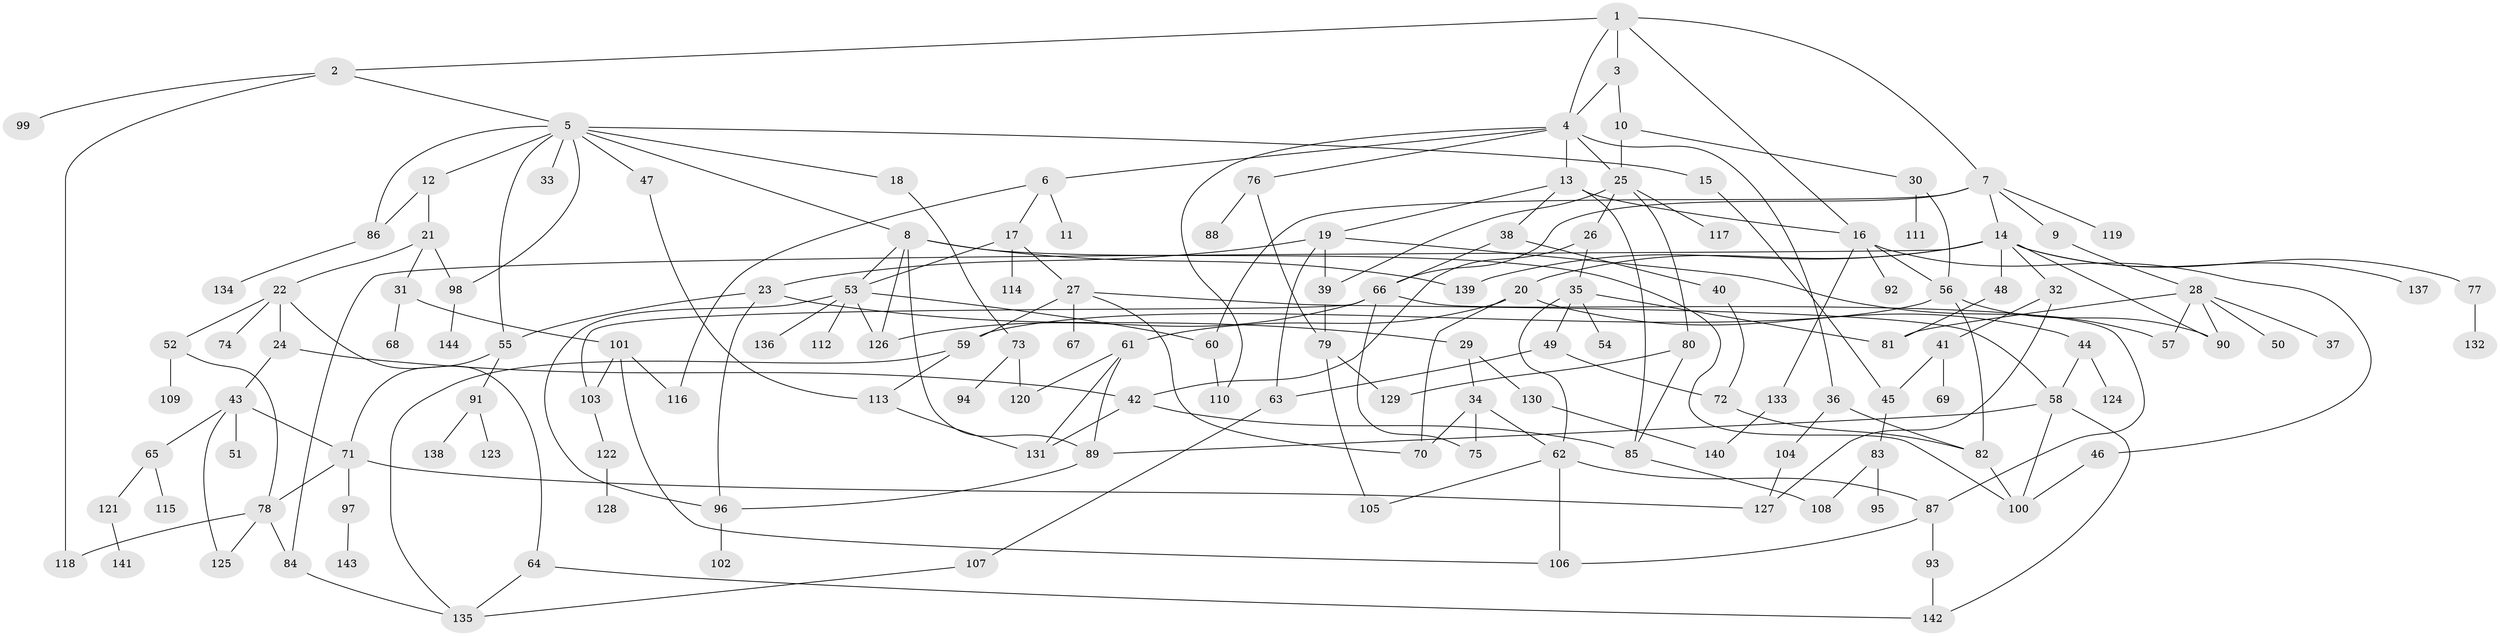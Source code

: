 // Generated by graph-tools (version 1.1) at 2025/42/03/09/25 04:42:03]
// undirected, 144 vertices, 210 edges
graph export_dot {
graph [start="1"]
  node [color=gray90,style=filled];
  1;
  2;
  3;
  4;
  5;
  6;
  7;
  8;
  9;
  10;
  11;
  12;
  13;
  14;
  15;
  16;
  17;
  18;
  19;
  20;
  21;
  22;
  23;
  24;
  25;
  26;
  27;
  28;
  29;
  30;
  31;
  32;
  33;
  34;
  35;
  36;
  37;
  38;
  39;
  40;
  41;
  42;
  43;
  44;
  45;
  46;
  47;
  48;
  49;
  50;
  51;
  52;
  53;
  54;
  55;
  56;
  57;
  58;
  59;
  60;
  61;
  62;
  63;
  64;
  65;
  66;
  67;
  68;
  69;
  70;
  71;
  72;
  73;
  74;
  75;
  76;
  77;
  78;
  79;
  80;
  81;
  82;
  83;
  84;
  85;
  86;
  87;
  88;
  89;
  90;
  91;
  92;
  93;
  94;
  95;
  96;
  97;
  98;
  99;
  100;
  101;
  102;
  103;
  104;
  105;
  106;
  107;
  108;
  109;
  110;
  111;
  112;
  113;
  114;
  115;
  116;
  117;
  118;
  119;
  120;
  121;
  122;
  123;
  124;
  125;
  126;
  127;
  128;
  129;
  130;
  131;
  132;
  133;
  134;
  135;
  136;
  137;
  138;
  139;
  140;
  141;
  142;
  143;
  144;
  1 -- 2;
  1 -- 3;
  1 -- 4;
  1 -- 7;
  1 -- 16;
  2 -- 5;
  2 -- 99;
  2 -- 118;
  3 -- 10;
  3 -- 4;
  4 -- 6;
  4 -- 13;
  4 -- 25;
  4 -- 36;
  4 -- 76;
  4 -- 110;
  5 -- 8;
  5 -- 12;
  5 -- 15;
  5 -- 18;
  5 -- 33;
  5 -- 47;
  5 -- 55;
  5 -- 86;
  5 -- 98;
  6 -- 11;
  6 -- 17;
  6 -- 116;
  7 -- 9;
  7 -- 14;
  7 -- 60;
  7 -- 119;
  7 -- 66;
  8 -- 53;
  8 -- 89;
  8 -- 139;
  8 -- 126;
  8 -- 100;
  9 -- 28;
  10 -- 30;
  10 -- 25;
  12 -- 21;
  12 -- 86;
  13 -- 16;
  13 -- 19;
  13 -- 38;
  13 -- 85;
  14 -- 20;
  14 -- 32;
  14 -- 48;
  14 -- 77;
  14 -- 84;
  14 -- 137;
  14 -- 139;
  14 -- 90;
  15 -- 45;
  16 -- 46;
  16 -- 56;
  16 -- 92;
  16 -- 133;
  17 -- 27;
  17 -- 114;
  17 -- 53;
  18 -- 73;
  19 -- 23;
  19 -- 39;
  19 -- 57;
  19 -- 63;
  20 -- 44;
  20 -- 61;
  20 -- 70;
  21 -- 22;
  21 -- 31;
  21 -- 98;
  22 -- 24;
  22 -- 52;
  22 -- 64;
  22 -- 74;
  23 -- 29;
  23 -- 96;
  23 -- 55;
  24 -- 42;
  24 -- 43;
  25 -- 26;
  25 -- 39;
  25 -- 80;
  25 -- 117;
  26 -- 35;
  26 -- 42;
  27 -- 59;
  27 -- 67;
  27 -- 70;
  27 -- 58;
  28 -- 37;
  28 -- 50;
  28 -- 57;
  28 -- 90;
  28 -- 81;
  29 -- 34;
  29 -- 130;
  30 -- 111;
  30 -- 56;
  31 -- 68;
  31 -- 101;
  32 -- 41;
  32 -- 127;
  34 -- 75;
  34 -- 70;
  34 -- 62;
  35 -- 49;
  35 -- 54;
  35 -- 62;
  35 -- 81;
  36 -- 104;
  36 -- 82;
  38 -- 40;
  38 -- 66;
  39 -- 79;
  40 -- 72;
  41 -- 45;
  41 -- 69;
  42 -- 85;
  42 -- 131;
  43 -- 51;
  43 -- 65;
  43 -- 125;
  43 -- 71;
  44 -- 58;
  44 -- 124;
  45 -- 83;
  46 -- 100;
  47 -- 113;
  48 -- 81;
  49 -- 63;
  49 -- 72;
  52 -- 78;
  52 -- 109;
  53 -- 112;
  53 -- 126;
  53 -- 136;
  53 -- 96;
  53 -- 60;
  55 -- 71;
  55 -- 91;
  56 -- 82;
  56 -- 90;
  56 -- 59;
  58 -- 100;
  58 -- 142;
  58 -- 89;
  59 -- 135;
  59 -- 113;
  60 -- 110;
  61 -- 120;
  61 -- 89;
  61 -- 131;
  62 -- 87;
  62 -- 106;
  62 -- 105;
  63 -- 107;
  64 -- 135;
  64 -- 142;
  65 -- 115;
  65 -- 121;
  66 -- 75;
  66 -- 103;
  66 -- 87;
  66 -- 126;
  71 -- 97;
  71 -- 78;
  71 -- 127;
  72 -- 82;
  73 -- 94;
  73 -- 120;
  76 -- 88;
  76 -- 79;
  77 -- 132;
  78 -- 125;
  78 -- 118;
  78 -- 84;
  79 -- 105;
  79 -- 129;
  80 -- 129;
  80 -- 85;
  82 -- 100;
  83 -- 95;
  83 -- 108;
  84 -- 135;
  85 -- 108;
  86 -- 134;
  87 -- 93;
  87 -- 106;
  89 -- 96;
  91 -- 123;
  91 -- 138;
  93 -- 142;
  96 -- 102;
  97 -- 143;
  98 -- 144;
  101 -- 103;
  101 -- 116;
  101 -- 106;
  103 -- 122;
  104 -- 127;
  107 -- 135;
  113 -- 131;
  121 -- 141;
  122 -- 128;
  130 -- 140;
  133 -- 140;
}
